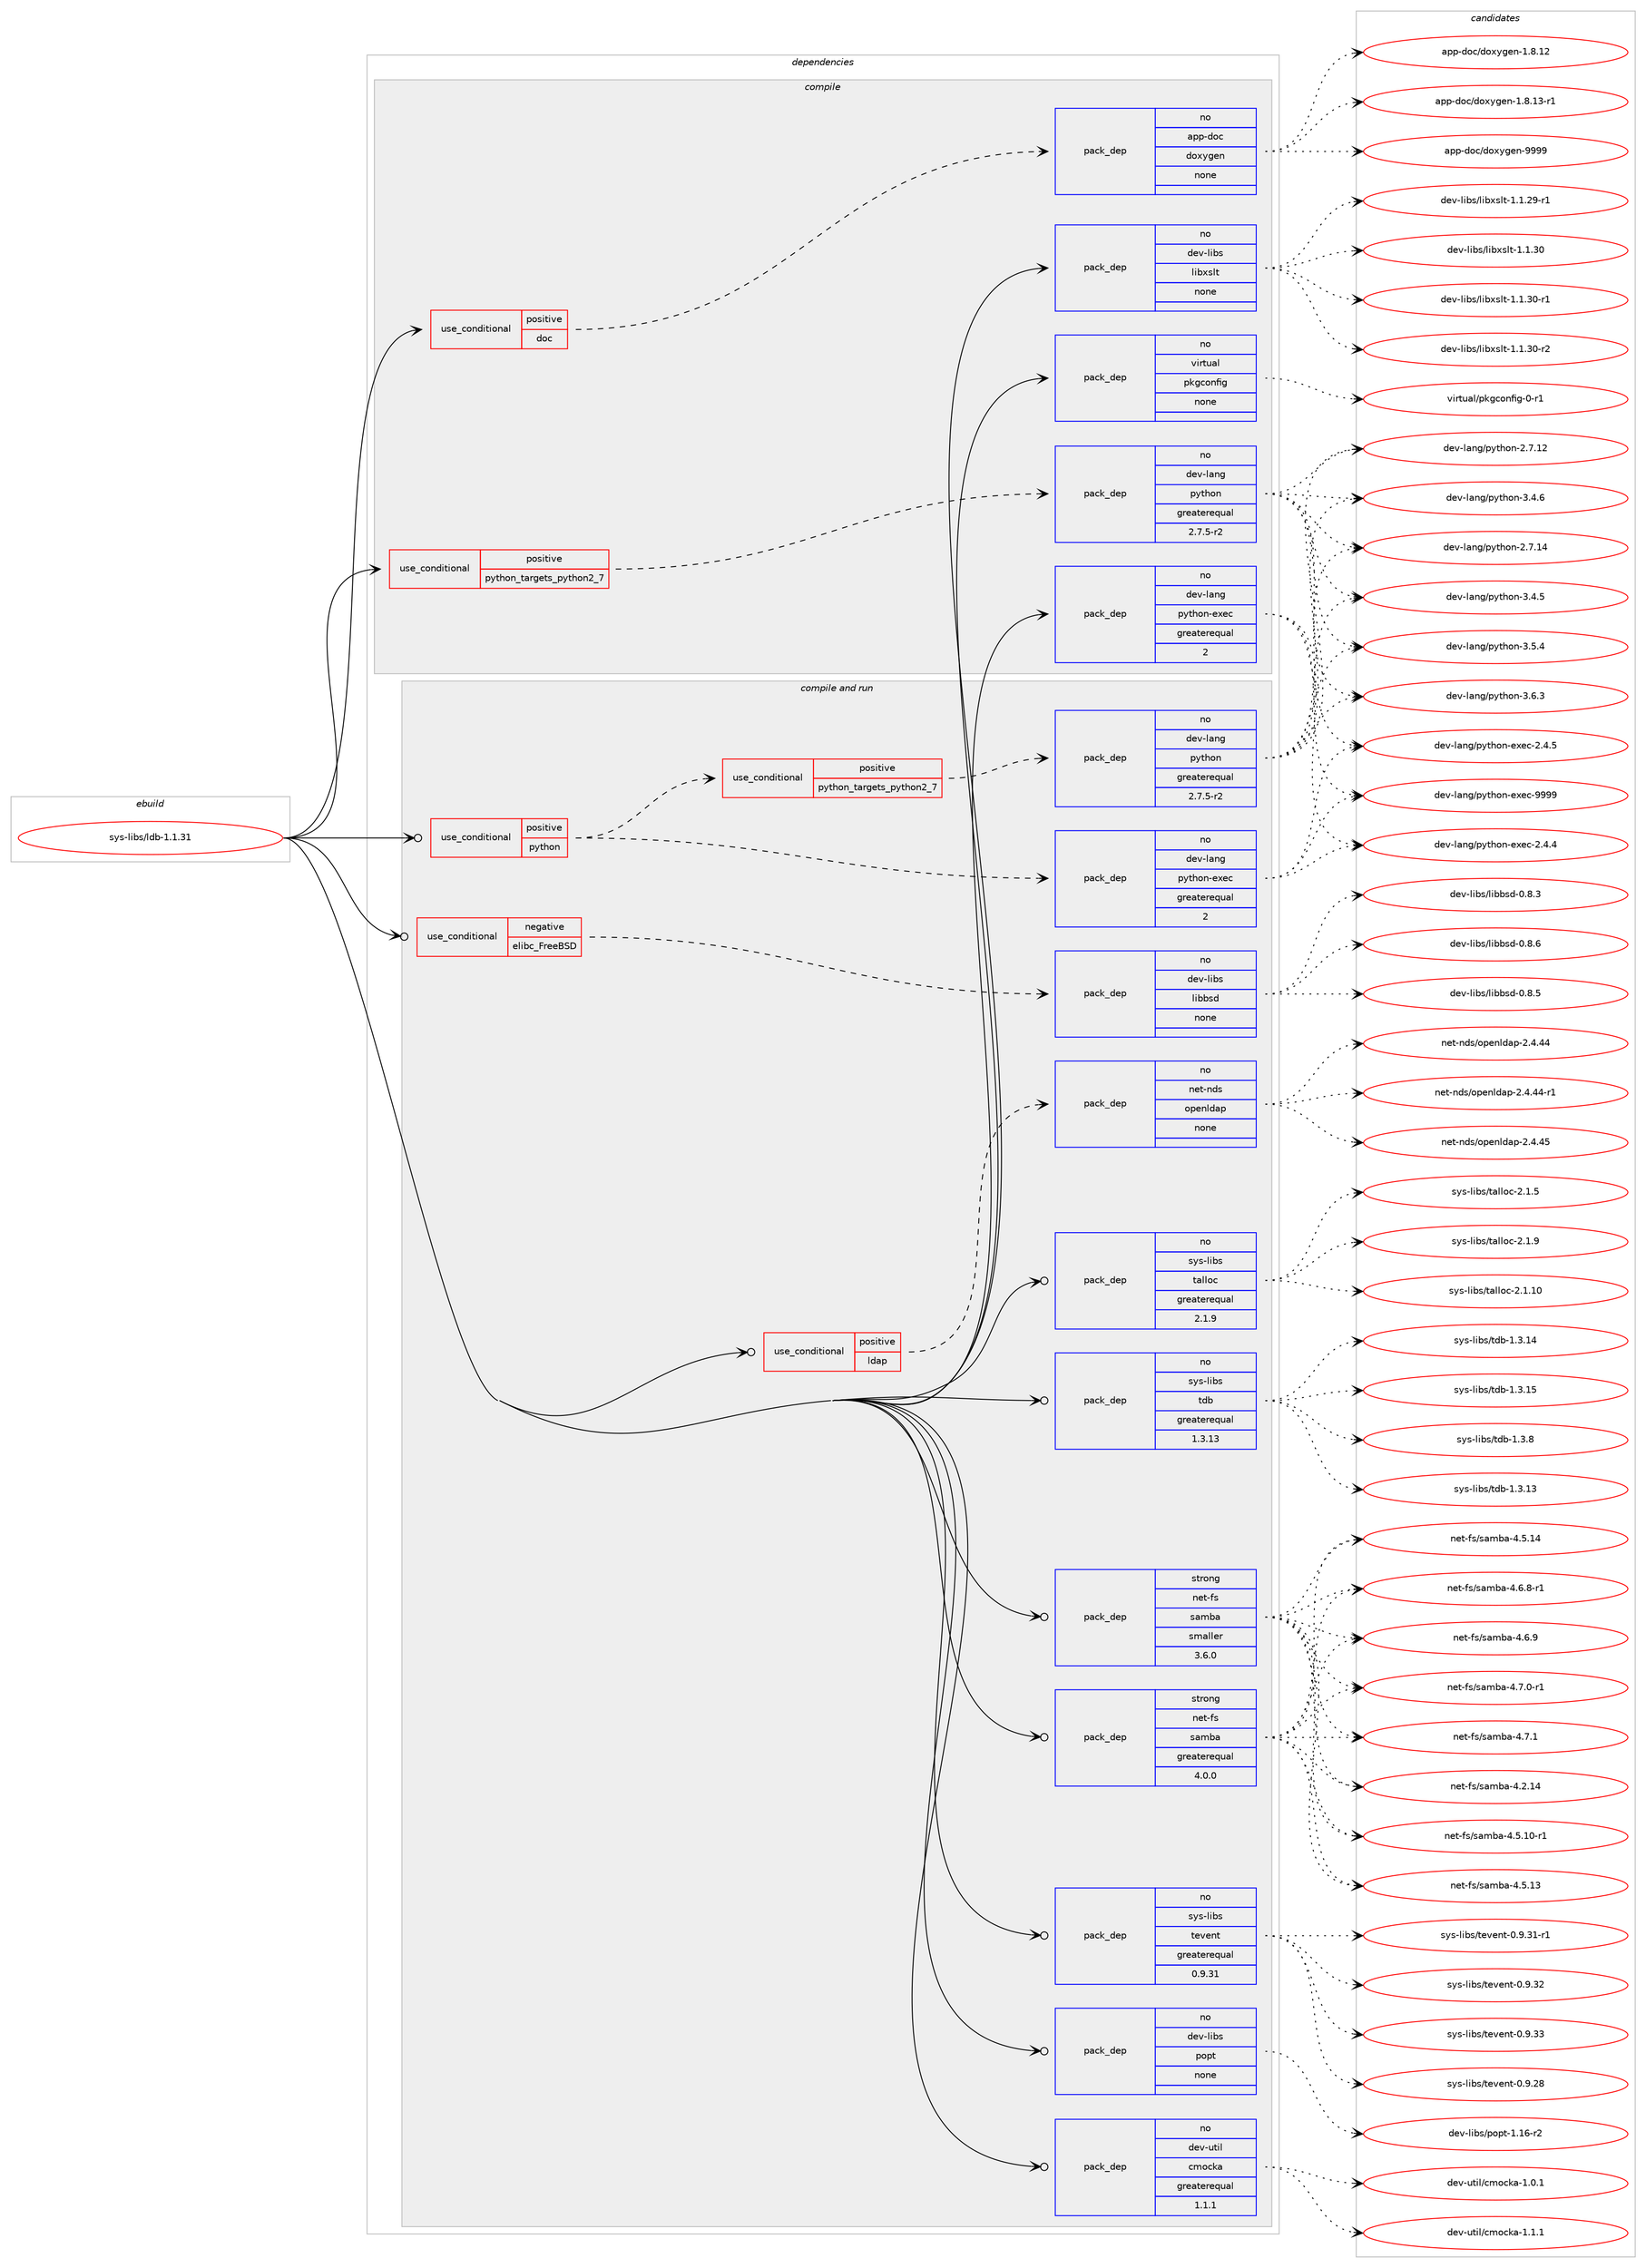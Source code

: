 digraph prolog {

# *************
# Graph options
# *************

newrank=true;
concentrate=true;
compound=true;
graph [rankdir=LR,fontname=Helvetica,fontsize=10,ranksep=1.5];#, ranksep=2.5, nodesep=0.2];
edge  [arrowhead=vee];
node  [fontname=Helvetica,fontsize=10];

# **********
# The ebuild
# **********

subgraph cluster_leftcol {
color=gray;
rank=same;
label=<<i>ebuild</i>>;
id [label="sys-libs/ldb-1.1.31", color=red, width=4, href="../sys-libs/ldb-1.1.31.svg"];
}

# ****************
# The dependencies
# ****************

subgraph cluster_midcol {
color=gray;
label=<<i>dependencies</i>>;
subgraph cluster_compile {
fillcolor="#eeeeee";
style=filled;
label=<<i>compile</i>>;
subgraph cond878 {
dependency7307 [label=<<TABLE BORDER="0" CELLBORDER="1" CELLSPACING="0" CELLPADDING="4"><TR><TD ROWSPAN="3" CELLPADDING="10">use_conditional</TD></TR><TR><TD>positive</TD></TR><TR><TD>doc</TD></TR></TABLE>>, shape=none, color=red];
subgraph pack6387 {
dependency7308 [label=<<TABLE BORDER="0" CELLBORDER="1" CELLSPACING="0" CELLPADDING="4" WIDTH="220"><TR><TD ROWSPAN="6" CELLPADDING="30">pack_dep</TD></TR><TR><TD WIDTH="110">no</TD></TR><TR><TD>app-doc</TD></TR><TR><TD>doxygen</TD></TR><TR><TD>none</TD></TR><TR><TD></TD></TR></TABLE>>, shape=none, color=blue];
}
dependency7307:e -> dependency7308:w [weight=20,style="dashed",arrowhead="vee"];
}
id:e -> dependency7307:w [weight=20,style="solid",arrowhead="vee"];
subgraph cond879 {
dependency7309 [label=<<TABLE BORDER="0" CELLBORDER="1" CELLSPACING="0" CELLPADDING="4"><TR><TD ROWSPAN="3" CELLPADDING="10">use_conditional</TD></TR><TR><TD>positive</TD></TR><TR><TD>python_targets_python2_7</TD></TR></TABLE>>, shape=none, color=red];
subgraph pack6388 {
dependency7310 [label=<<TABLE BORDER="0" CELLBORDER="1" CELLSPACING="0" CELLPADDING="4" WIDTH="220"><TR><TD ROWSPAN="6" CELLPADDING="30">pack_dep</TD></TR><TR><TD WIDTH="110">no</TD></TR><TR><TD>dev-lang</TD></TR><TR><TD>python</TD></TR><TR><TD>greaterequal</TD></TR><TR><TD>2.7.5-r2</TD></TR></TABLE>>, shape=none, color=blue];
}
dependency7309:e -> dependency7310:w [weight=20,style="dashed",arrowhead="vee"];
}
id:e -> dependency7309:w [weight=20,style="solid",arrowhead="vee"];
subgraph pack6389 {
dependency7311 [label=<<TABLE BORDER="0" CELLBORDER="1" CELLSPACING="0" CELLPADDING="4" WIDTH="220"><TR><TD ROWSPAN="6" CELLPADDING="30">pack_dep</TD></TR><TR><TD WIDTH="110">no</TD></TR><TR><TD>dev-lang</TD></TR><TR><TD>python-exec</TD></TR><TR><TD>greaterequal</TD></TR><TR><TD>2</TD></TR></TABLE>>, shape=none, color=blue];
}
id:e -> dependency7311:w [weight=20,style="solid",arrowhead="vee"];
subgraph pack6390 {
dependency7312 [label=<<TABLE BORDER="0" CELLBORDER="1" CELLSPACING="0" CELLPADDING="4" WIDTH="220"><TR><TD ROWSPAN="6" CELLPADDING="30">pack_dep</TD></TR><TR><TD WIDTH="110">no</TD></TR><TR><TD>dev-libs</TD></TR><TR><TD>libxslt</TD></TR><TR><TD>none</TD></TR><TR><TD></TD></TR></TABLE>>, shape=none, color=blue];
}
id:e -> dependency7312:w [weight=20,style="solid",arrowhead="vee"];
subgraph pack6391 {
dependency7313 [label=<<TABLE BORDER="0" CELLBORDER="1" CELLSPACING="0" CELLPADDING="4" WIDTH="220"><TR><TD ROWSPAN="6" CELLPADDING="30">pack_dep</TD></TR><TR><TD WIDTH="110">no</TD></TR><TR><TD>virtual</TD></TR><TR><TD>pkgconfig</TD></TR><TR><TD>none</TD></TR><TR><TD></TD></TR></TABLE>>, shape=none, color=blue];
}
id:e -> dependency7313:w [weight=20,style="solid",arrowhead="vee"];
}
subgraph cluster_compileandrun {
fillcolor="#eeeeee";
style=filled;
label=<<i>compile and run</i>>;
subgraph cond880 {
dependency7314 [label=<<TABLE BORDER="0" CELLBORDER="1" CELLSPACING="0" CELLPADDING="4"><TR><TD ROWSPAN="3" CELLPADDING="10">use_conditional</TD></TR><TR><TD>negative</TD></TR><TR><TD>elibc_FreeBSD</TD></TR></TABLE>>, shape=none, color=red];
subgraph pack6392 {
dependency7315 [label=<<TABLE BORDER="0" CELLBORDER="1" CELLSPACING="0" CELLPADDING="4" WIDTH="220"><TR><TD ROWSPAN="6" CELLPADDING="30">pack_dep</TD></TR><TR><TD WIDTH="110">no</TD></TR><TR><TD>dev-libs</TD></TR><TR><TD>libbsd</TD></TR><TR><TD>none</TD></TR><TR><TD></TD></TR></TABLE>>, shape=none, color=blue];
}
dependency7314:e -> dependency7315:w [weight=20,style="dashed",arrowhead="vee"];
}
id:e -> dependency7314:w [weight=20,style="solid",arrowhead="odotvee"];
subgraph cond881 {
dependency7316 [label=<<TABLE BORDER="0" CELLBORDER="1" CELLSPACING="0" CELLPADDING="4"><TR><TD ROWSPAN="3" CELLPADDING="10">use_conditional</TD></TR><TR><TD>positive</TD></TR><TR><TD>ldap</TD></TR></TABLE>>, shape=none, color=red];
subgraph pack6393 {
dependency7317 [label=<<TABLE BORDER="0" CELLBORDER="1" CELLSPACING="0" CELLPADDING="4" WIDTH="220"><TR><TD ROWSPAN="6" CELLPADDING="30">pack_dep</TD></TR><TR><TD WIDTH="110">no</TD></TR><TR><TD>net-nds</TD></TR><TR><TD>openldap</TD></TR><TR><TD>none</TD></TR><TR><TD></TD></TR></TABLE>>, shape=none, color=blue];
}
dependency7316:e -> dependency7317:w [weight=20,style="dashed",arrowhead="vee"];
}
id:e -> dependency7316:w [weight=20,style="solid",arrowhead="odotvee"];
subgraph cond882 {
dependency7318 [label=<<TABLE BORDER="0" CELLBORDER="1" CELLSPACING="0" CELLPADDING="4"><TR><TD ROWSPAN="3" CELLPADDING="10">use_conditional</TD></TR><TR><TD>positive</TD></TR><TR><TD>python</TD></TR></TABLE>>, shape=none, color=red];
subgraph cond883 {
dependency7319 [label=<<TABLE BORDER="0" CELLBORDER="1" CELLSPACING="0" CELLPADDING="4"><TR><TD ROWSPAN="3" CELLPADDING="10">use_conditional</TD></TR><TR><TD>positive</TD></TR><TR><TD>python_targets_python2_7</TD></TR></TABLE>>, shape=none, color=red];
subgraph pack6394 {
dependency7320 [label=<<TABLE BORDER="0" CELLBORDER="1" CELLSPACING="0" CELLPADDING="4" WIDTH="220"><TR><TD ROWSPAN="6" CELLPADDING="30">pack_dep</TD></TR><TR><TD WIDTH="110">no</TD></TR><TR><TD>dev-lang</TD></TR><TR><TD>python</TD></TR><TR><TD>greaterequal</TD></TR><TR><TD>2.7.5-r2</TD></TR></TABLE>>, shape=none, color=blue];
}
dependency7319:e -> dependency7320:w [weight=20,style="dashed",arrowhead="vee"];
}
dependency7318:e -> dependency7319:w [weight=20,style="dashed",arrowhead="vee"];
subgraph pack6395 {
dependency7321 [label=<<TABLE BORDER="0" CELLBORDER="1" CELLSPACING="0" CELLPADDING="4" WIDTH="220"><TR><TD ROWSPAN="6" CELLPADDING="30">pack_dep</TD></TR><TR><TD WIDTH="110">no</TD></TR><TR><TD>dev-lang</TD></TR><TR><TD>python-exec</TD></TR><TR><TD>greaterequal</TD></TR><TR><TD>2</TD></TR></TABLE>>, shape=none, color=blue];
}
dependency7318:e -> dependency7321:w [weight=20,style="dashed",arrowhead="vee"];
}
id:e -> dependency7318:w [weight=20,style="solid",arrowhead="odotvee"];
subgraph pack6396 {
dependency7322 [label=<<TABLE BORDER="0" CELLBORDER="1" CELLSPACING="0" CELLPADDING="4" WIDTH="220"><TR><TD ROWSPAN="6" CELLPADDING="30">pack_dep</TD></TR><TR><TD WIDTH="110">no</TD></TR><TR><TD>dev-libs</TD></TR><TR><TD>popt</TD></TR><TR><TD>none</TD></TR><TR><TD></TD></TR></TABLE>>, shape=none, color=blue];
}
id:e -> dependency7322:w [weight=20,style="solid",arrowhead="odotvee"];
subgraph pack6397 {
dependency7323 [label=<<TABLE BORDER="0" CELLBORDER="1" CELLSPACING="0" CELLPADDING="4" WIDTH="220"><TR><TD ROWSPAN="6" CELLPADDING="30">pack_dep</TD></TR><TR><TD WIDTH="110">no</TD></TR><TR><TD>dev-util</TD></TR><TR><TD>cmocka</TD></TR><TR><TD>greaterequal</TD></TR><TR><TD>1.1.1</TD></TR></TABLE>>, shape=none, color=blue];
}
id:e -> dependency7323:w [weight=20,style="solid",arrowhead="odotvee"];
subgraph pack6398 {
dependency7324 [label=<<TABLE BORDER="0" CELLBORDER="1" CELLSPACING="0" CELLPADDING="4" WIDTH="220"><TR><TD ROWSPAN="6" CELLPADDING="30">pack_dep</TD></TR><TR><TD WIDTH="110">no</TD></TR><TR><TD>sys-libs</TD></TR><TR><TD>talloc</TD></TR><TR><TD>greaterequal</TD></TR><TR><TD>2.1.9</TD></TR></TABLE>>, shape=none, color=blue];
}
id:e -> dependency7324:w [weight=20,style="solid",arrowhead="odotvee"];
subgraph pack6399 {
dependency7325 [label=<<TABLE BORDER="0" CELLBORDER="1" CELLSPACING="0" CELLPADDING="4" WIDTH="220"><TR><TD ROWSPAN="6" CELLPADDING="30">pack_dep</TD></TR><TR><TD WIDTH="110">no</TD></TR><TR><TD>sys-libs</TD></TR><TR><TD>tdb</TD></TR><TR><TD>greaterequal</TD></TR><TR><TD>1.3.13</TD></TR></TABLE>>, shape=none, color=blue];
}
id:e -> dependency7325:w [weight=20,style="solid",arrowhead="odotvee"];
subgraph pack6400 {
dependency7326 [label=<<TABLE BORDER="0" CELLBORDER="1" CELLSPACING="0" CELLPADDING="4" WIDTH="220"><TR><TD ROWSPAN="6" CELLPADDING="30">pack_dep</TD></TR><TR><TD WIDTH="110">no</TD></TR><TR><TD>sys-libs</TD></TR><TR><TD>tevent</TD></TR><TR><TD>greaterequal</TD></TR><TR><TD>0.9.31</TD></TR></TABLE>>, shape=none, color=blue];
}
id:e -> dependency7326:w [weight=20,style="solid",arrowhead="odotvee"];
subgraph pack6401 {
dependency7327 [label=<<TABLE BORDER="0" CELLBORDER="1" CELLSPACING="0" CELLPADDING="4" WIDTH="220"><TR><TD ROWSPAN="6" CELLPADDING="30">pack_dep</TD></TR><TR><TD WIDTH="110">strong</TD></TR><TR><TD>net-fs</TD></TR><TR><TD>samba</TD></TR><TR><TD>greaterequal</TD></TR><TR><TD>4.0.0</TD></TR></TABLE>>, shape=none, color=blue];
}
id:e -> dependency7327:w [weight=20,style="solid",arrowhead="odotvee"];
subgraph pack6402 {
dependency7328 [label=<<TABLE BORDER="0" CELLBORDER="1" CELLSPACING="0" CELLPADDING="4" WIDTH="220"><TR><TD ROWSPAN="6" CELLPADDING="30">pack_dep</TD></TR><TR><TD WIDTH="110">strong</TD></TR><TR><TD>net-fs</TD></TR><TR><TD>samba</TD></TR><TR><TD>smaller</TD></TR><TR><TD>3.6.0</TD></TR></TABLE>>, shape=none, color=blue];
}
id:e -> dependency7328:w [weight=20,style="solid",arrowhead="odotvee"];
}
subgraph cluster_run {
fillcolor="#eeeeee";
style=filled;
label=<<i>run</i>>;
}
}

# **************
# The candidates
# **************

subgraph cluster_choices {
rank=same;
color=gray;
label=<<i>candidates</i>>;

subgraph choice6387 {
color=black;
nodesep=1;
choice9711211245100111994710011112012110310111045494656464950 [label="app-doc/doxygen-1.8.12", color=red, width=4,href="../app-doc/doxygen-1.8.12.svg"];
choice97112112451001119947100111120121103101110454946564649514511449 [label="app-doc/doxygen-1.8.13-r1", color=red, width=4,href="../app-doc/doxygen-1.8.13-r1.svg"];
choice971121124510011199471001111201211031011104557575757 [label="app-doc/doxygen-9999", color=red, width=4,href="../app-doc/doxygen-9999.svg"];
dependency7308:e -> choice9711211245100111994710011112012110310111045494656464950:w [style=dotted,weight="100"];
dependency7308:e -> choice97112112451001119947100111120121103101110454946564649514511449:w [style=dotted,weight="100"];
dependency7308:e -> choice971121124510011199471001111201211031011104557575757:w [style=dotted,weight="100"];
}
subgraph choice6388 {
color=black;
nodesep=1;
choice10010111845108971101034711212111610411111045504655464950 [label="dev-lang/python-2.7.12", color=red, width=4,href="../dev-lang/python-2.7.12.svg"];
choice10010111845108971101034711212111610411111045504655464952 [label="dev-lang/python-2.7.14", color=red, width=4,href="../dev-lang/python-2.7.14.svg"];
choice100101118451089711010347112121116104111110455146524653 [label="dev-lang/python-3.4.5", color=red, width=4,href="../dev-lang/python-3.4.5.svg"];
choice100101118451089711010347112121116104111110455146524654 [label="dev-lang/python-3.4.6", color=red, width=4,href="../dev-lang/python-3.4.6.svg"];
choice100101118451089711010347112121116104111110455146534652 [label="dev-lang/python-3.5.4", color=red, width=4,href="../dev-lang/python-3.5.4.svg"];
choice100101118451089711010347112121116104111110455146544651 [label="dev-lang/python-3.6.3", color=red, width=4,href="../dev-lang/python-3.6.3.svg"];
dependency7310:e -> choice10010111845108971101034711212111610411111045504655464950:w [style=dotted,weight="100"];
dependency7310:e -> choice10010111845108971101034711212111610411111045504655464952:w [style=dotted,weight="100"];
dependency7310:e -> choice100101118451089711010347112121116104111110455146524653:w [style=dotted,weight="100"];
dependency7310:e -> choice100101118451089711010347112121116104111110455146524654:w [style=dotted,weight="100"];
dependency7310:e -> choice100101118451089711010347112121116104111110455146534652:w [style=dotted,weight="100"];
dependency7310:e -> choice100101118451089711010347112121116104111110455146544651:w [style=dotted,weight="100"];
}
subgraph choice6389 {
color=black;
nodesep=1;
choice1001011184510897110103471121211161041111104510112010199455046524652 [label="dev-lang/python-exec-2.4.4", color=red, width=4,href="../dev-lang/python-exec-2.4.4.svg"];
choice1001011184510897110103471121211161041111104510112010199455046524653 [label="dev-lang/python-exec-2.4.5", color=red, width=4,href="../dev-lang/python-exec-2.4.5.svg"];
choice10010111845108971101034711212111610411111045101120101994557575757 [label="dev-lang/python-exec-9999", color=red, width=4,href="../dev-lang/python-exec-9999.svg"];
dependency7311:e -> choice1001011184510897110103471121211161041111104510112010199455046524652:w [style=dotted,weight="100"];
dependency7311:e -> choice1001011184510897110103471121211161041111104510112010199455046524653:w [style=dotted,weight="100"];
dependency7311:e -> choice10010111845108971101034711212111610411111045101120101994557575757:w [style=dotted,weight="100"];
}
subgraph choice6390 {
color=black;
nodesep=1;
choice10010111845108105981154710810598120115108116454946494650574511449 [label="dev-libs/libxslt-1.1.29-r1", color=red, width=4,href="../dev-libs/libxslt-1.1.29-r1.svg"];
choice1001011184510810598115471081059812011510811645494649465148 [label="dev-libs/libxslt-1.1.30", color=red, width=4,href="../dev-libs/libxslt-1.1.30.svg"];
choice10010111845108105981154710810598120115108116454946494651484511449 [label="dev-libs/libxslt-1.1.30-r1", color=red, width=4,href="../dev-libs/libxslt-1.1.30-r1.svg"];
choice10010111845108105981154710810598120115108116454946494651484511450 [label="dev-libs/libxslt-1.1.30-r2", color=red, width=4,href="../dev-libs/libxslt-1.1.30-r2.svg"];
dependency7312:e -> choice10010111845108105981154710810598120115108116454946494650574511449:w [style=dotted,weight="100"];
dependency7312:e -> choice1001011184510810598115471081059812011510811645494649465148:w [style=dotted,weight="100"];
dependency7312:e -> choice10010111845108105981154710810598120115108116454946494651484511449:w [style=dotted,weight="100"];
dependency7312:e -> choice10010111845108105981154710810598120115108116454946494651484511450:w [style=dotted,weight="100"];
}
subgraph choice6391 {
color=black;
nodesep=1;
choice11810511411611797108471121071039911111010210510345484511449 [label="virtual/pkgconfig-0-r1", color=red, width=4,href="../virtual/pkgconfig-0-r1.svg"];
dependency7313:e -> choice11810511411611797108471121071039911111010210510345484511449:w [style=dotted,weight="100"];
}
subgraph choice6392 {
color=black;
nodesep=1;
choice1001011184510810598115471081059898115100454846564651 [label="dev-libs/libbsd-0.8.3", color=red, width=4,href="../dev-libs/libbsd-0.8.3.svg"];
choice1001011184510810598115471081059898115100454846564653 [label="dev-libs/libbsd-0.8.5", color=red, width=4,href="../dev-libs/libbsd-0.8.5.svg"];
choice1001011184510810598115471081059898115100454846564654 [label="dev-libs/libbsd-0.8.6", color=red, width=4,href="../dev-libs/libbsd-0.8.6.svg"];
dependency7315:e -> choice1001011184510810598115471081059898115100454846564651:w [style=dotted,weight="100"];
dependency7315:e -> choice1001011184510810598115471081059898115100454846564653:w [style=dotted,weight="100"];
dependency7315:e -> choice1001011184510810598115471081059898115100454846564654:w [style=dotted,weight="100"];
}
subgraph choice6393 {
color=black;
nodesep=1;
choice11010111645110100115471111121011101081009711245504652465252 [label="net-nds/openldap-2.4.44", color=red, width=4,href="../net-nds/openldap-2.4.44.svg"];
choice110101116451101001154711111210111010810097112455046524652524511449 [label="net-nds/openldap-2.4.44-r1", color=red, width=4,href="../net-nds/openldap-2.4.44-r1.svg"];
choice11010111645110100115471111121011101081009711245504652465253 [label="net-nds/openldap-2.4.45", color=red, width=4,href="../net-nds/openldap-2.4.45.svg"];
dependency7317:e -> choice11010111645110100115471111121011101081009711245504652465252:w [style=dotted,weight="100"];
dependency7317:e -> choice110101116451101001154711111210111010810097112455046524652524511449:w [style=dotted,weight="100"];
dependency7317:e -> choice11010111645110100115471111121011101081009711245504652465253:w [style=dotted,weight="100"];
}
subgraph choice6394 {
color=black;
nodesep=1;
choice10010111845108971101034711212111610411111045504655464950 [label="dev-lang/python-2.7.12", color=red, width=4,href="../dev-lang/python-2.7.12.svg"];
choice10010111845108971101034711212111610411111045504655464952 [label="dev-lang/python-2.7.14", color=red, width=4,href="../dev-lang/python-2.7.14.svg"];
choice100101118451089711010347112121116104111110455146524653 [label="dev-lang/python-3.4.5", color=red, width=4,href="../dev-lang/python-3.4.5.svg"];
choice100101118451089711010347112121116104111110455146524654 [label="dev-lang/python-3.4.6", color=red, width=4,href="../dev-lang/python-3.4.6.svg"];
choice100101118451089711010347112121116104111110455146534652 [label="dev-lang/python-3.5.4", color=red, width=4,href="../dev-lang/python-3.5.4.svg"];
choice100101118451089711010347112121116104111110455146544651 [label="dev-lang/python-3.6.3", color=red, width=4,href="../dev-lang/python-3.6.3.svg"];
dependency7320:e -> choice10010111845108971101034711212111610411111045504655464950:w [style=dotted,weight="100"];
dependency7320:e -> choice10010111845108971101034711212111610411111045504655464952:w [style=dotted,weight="100"];
dependency7320:e -> choice100101118451089711010347112121116104111110455146524653:w [style=dotted,weight="100"];
dependency7320:e -> choice100101118451089711010347112121116104111110455146524654:w [style=dotted,weight="100"];
dependency7320:e -> choice100101118451089711010347112121116104111110455146534652:w [style=dotted,weight="100"];
dependency7320:e -> choice100101118451089711010347112121116104111110455146544651:w [style=dotted,weight="100"];
}
subgraph choice6395 {
color=black;
nodesep=1;
choice1001011184510897110103471121211161041111104510112010199455046524652 [label="dev-lang/python-exec-2.4.4", color=red, width=4,href="../dev-lang/python-exec-2.4.4.svg"];
choice1001011184510897110103471121211161041111104510112010199455046524653 [label="dev-lang/python-exec-2.4.5", color=red, width=4,href="../dev-lang/python-exec-2.4.5.svg"];
choice10010111845108971101034711212111610411111045101120101994557575757 [label="dev-lang/python-exec-9999", color=red, width=4,href="../dev-lang/python-exec-9999.svg"];
dependency7321:e -> choice1001011184510897110103471121211161041111104510112010199455046524652:w [style=dotted,weight="100"];
dependency7321:e -> choice1001011184510897110103471121211161041111104510112010199455046524653:w [style=dotted,weight="100"];
dependency7321:e -> choice10010111845108971101034711212111610411111045101120101994557575757:w [style=dotted,weight="100"];
}
subgraph choice6396 {
color=black;
nodesep=1;
choice10010111845108105981154711211111211645494649544511450 [label="dev-libs/popt-1.16-r2", color=red, width=4,href="../dev-libs/popt-1.16-r2.svg"];
dependency7322:e -> choice10010111845108105981154711211111211645494649544511450:w [style=dotted,weight="100"];
}
subgraph choice6397 {
color=black;
nodesep=1;
choice1001011184511711610510847991091119910797454946484649 [label="dev-util/cmocka-1.0.1", color=red, width=4,href="../dev-util/cmocka-1.0.1.svg"];
choice1001011184511711610510847991091119910797454946494649 [label="dev-util/cmocka-1.1.1", color=red, width=4,href="../dev-util/cmocka-1.1.1.svg"];
dependency7323:e -> choice1001011184511711610510847991091119910797454946484649:w [style=dotted,weight="100"];
dependency7323:e -> choice1001011184511711610510847991091119910797454946494649:w [style=dotted,weight="100"];
}
subgraph choice6398 {
color=black;
nodesep=1;
choice115121115451081059811547116971081081119945504649464948 [label="sys-libs/talloc-2.1.10", color=red, width=4,href="../sys-libs/talloc-2.1.10.svg"];
choice1151211154510810598115471169710810811199455046494653 [label="sys-libs/talloc-2.1.5", color=red, width=4,href="../sys-libs/talloc-2.1.5.svg"];
choice1151211154510810598115471169710810811199455046494657 [label="sys-libs/talloc-2.1.9", color=red, width=4,href="../sys-libs/talloc-2.1.9.svg"];
dependency7324:e -> choice115121115451081059811547116971081081119945504649464948:w [style=dotted,weight="100"];
dependency7324:e -> choice1151211154510810598115471169710810811199455046494653:w [style=dotted,weight="100"];
dependency7324:e -> choice1151211154510810598115471169710810811199455046494657:w [style=dotted,weight="100"];
}
subgraph choice6399 {
color=black;
nodesep=1;
choice1151211154510810598115471161009845494651464951 [label="sys-libs/tdb-1.3.13", color=red, width=4,href="../sys-libs/tdb-1.3.13.svg"];
choice1151211154510810598115471161009845494651464952 [label="sys-libs/tdb-1.3.14", color=red, width=4,href="../sys-libs/tdb-1.3.14.svg"];
choice1151211154510810598115471161009845494651464953 [label="sys-libs/tdb-1.3.15", color=red, width=4,href="../sys-libs/tdb-1.3.15.svg"];
choice11512111545108105981154711610098454946514656 [label="sys-libs/tdb-1.3.8", color=red, width=4,href="../sys-libs/tdb-1.3.8.svg"];
dependency7325:e -> choice1151211154510810598115471161009845494651464951:w [style=dotted,weight="100"];
dependency7325:e -> choice1151211154510810598115471161009845494651464952:w [style=dotted,weight="100"];
dependency7325:e -> choice1151211154510810598115471161009845494651464953:w [style=dotted,weight="100"];
dependency7325:e -> choice11512111545108105981154711610098454946514656:w [style=dotted,weight="100"];
}
subgraph choice6400 {
color=black;
nodesep=1;
choice11512111545108105981154711610111810111011645484657465056 [label="sys-libs/tevent-0.9.28", color=red, width=4,href="../sys-libs/tevent-0.9.28.svg"];
choice115121115451081059811547116101118101110116454846574651494511449 [label="sys-libs/tevent-0.9.31-r1", color=red, width=4,href="../sys-libs/tevent-0.9.31-r1.svg"];
choice11512111545108105981154711610111810111011645484657465150 [label="sys-libs/tevent-0.9.32", color=red, width=4,href="../sys-libs/tevent-0.9.32.svg"];
choice11512111545108105981154711610111810111011645484657465151 [label="sys-libs/tevent-0.9.33", color=red, width=4,href="../sys-libs/tevent-0.9.33.svg"];
dependency7326:e -> choice11512111545108105981154711610111810111011645484657465056:w [style=dotted,weight="100"];
dependency7326:e -> choice115121115451081059811547116101118101110116454846574651494511449:w [style=dotted,weight="100"];
dependency7326:e -> choice11512111545108105981154711610111810111011645484657465150:w [style=dotted,weight="100"];
dependency7326:e -> choice11512111545108105981154711610111810111011645484657465151:w [style=dotted,weight="100"];
}
subgraph choice6401 {
color=black;
nodesep=1;
choice110101116451021154711597109989745524650464952 [label="net-fs/samba-4.2.14", color=red, width=4,href="../net-fs/samba-4.2.14.svg"];
choice1101011164510211547115971099897455246534649484511449 [label="net-fs/samba-4.5.10-r1", color=red, width=4,href="../net-fs/samba-4.5.10-r1.svg"];
choice110101116451021154711597109989745524653464951 [label="net-fs/samba-4.5.13", color=red, width=4,href="../net-fs/samba-4.5.13.svg"];
choice110101116451021154711597109989745524653464952 [label="net-fs/samba-4.5.14", color=red, width=4,href="../net-fs/samba-4.5.14.svg"];
choice11010111645102115471159710998974552465446564511449 [label="net-fs/samba-4.6.8-r1", color=red, width=4,href="../net-fs/samba-4.6.8-r1.svg"];
choice1101011164510211547115971099897455246544657 [label="net-fs/samba-4.6.9", color=red, width=4,href="../net-fs/samba-4.6.9.svg"];
choice11010111645102115471159710998974552465546484511449 [label="net-fs/samba-4.7.0-r1", color=red, width=4,href="../net-fs/samba-4.7.0-r1.svg"];
choice1101011164510211547115971099897455246554649 [label="net-fs/samba-4.7.1", color=red, width=4,href="../net-fs/samba-4.7.1.svg"];
dependency7327:e -> choice110101116451021154711597109989745524650464952:w [style=dotted,weight="100"];
dependency7327:e -> choice1101011164510211547115971099897455246534649484511449:w [style=dotted,weight="100"];
dependency7327:e -> choice110101116451021154711597109989745524653464951:w [style=dotted,weight="100"];
dependency7327:e -> choice110101116451021154711597109989745524653464952:w [style=dotted,weight="100"];
dependency7327:e -> choice11010111645102115471159710998974552465446564511449:w [style=dotted,weight="100"];
dependency7327:e -> choice1101011164510211547115971099897455246544657:w [style=dotted,weight="100"];
dependency7327:e -> choice11010111645102115471159710998974552465546484511449:w [style=dotted,weight="100"];
dependency7327:e -> choice1101011164510211547115971099897455246554649:w [style=dotted,weight="100"];
}
subgraph choice6402 {
color=black;
nodesep=1;
choice110101116451021154711597109989745524650464952 [label="net-fs/samba-4.2.14", color=red, width=4,href="../net-fs/samba-4.2.14.svg"];
choice1101011164510211547115971099897455246534649484511449 [label="net-fs/samba-4.5.10-r1", color=red, width=4,href="../net-fs/samba-4.5.10-r1.svg"];
choice110101116451021154711597109989745524653464951 [label="net-fs/samba-4.5.13", color=red, width=4,href="../net-fs/samba-4.5.13.svg"];
choice110101116451021154711597109989745524653464952 [label="net-fs/samba-4.5.14", color=red, width=4,href="../net-fs/samba-4.5.14.svg"];
choice11010111645102115471159710998974552465446564511449 [label="net-fs/samba-4.6.8-r1", color=red, width=4,href="../net-fs/samba-4.6.8-r1.svg"];
choice1101011164510211547115971099897455246544657 [label="net-fs/samba-4.6.9", color=red, width=4,href="../net-fs/samba-4.6.9.svg"];
choice11010111645102115471159710998974552465546484511449 [label="net-fs/samba-4.7.0-r1", color=red, width=4,href="../net-fs/samba-4.7.0-r1.svg"];
choice1101011164510211547115971099897455246554649 [label="net-fs/samba-4.7.1", color=red, width=4,href="../net-fs/samba-4.7.1.svg"];
dependency7328:e -> choice110101116451021154711597109989745524650464952:w [style=dotted,weight="100"];
dependency7328:e -> choice1101011164510211547115971099897455246534649484511449:w [style=dotted,weight="100"];
dependency7328:e -> choice110101116451021154711597109989745524653464951:w [style=dotted,weight="100"];
dependency7328:e -> choice110101116451021154711597109989745524653464952:w [style=dotted,weight="100"];
dependency7328:e -> choice11010111645102115471159710998974552465446564511449:w [style=dotted,weight="100"];
dependency7328:e -> choice1101011164510211547115971099897455246544657:w [style=dotted,weight="100"];
dependency7328:e -> choice11010111645102115471159710998974552465546484511449:w [style=dotted,weight="100"];
dependency7328:e -> choice1101011164510211547115971099897455246554649:w [style=dotted,weight="100"];
}
}

}
